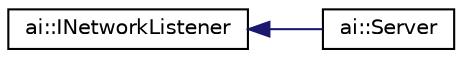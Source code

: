 digraph "Graphical Class Hierarchy"
{
  edge [fontname="Helvetica",fontsize="10",labelfontname="Helvetica",labelfontsize="10"];
  node [fontname="Helvetica",fontsize="10",shape=record];
  rankdir="LR";
  Node1 [label="ai::INetworkListener",height=0.2,width=0.4,color="black", fillcolor="white", style="filled",URL="$classai_1_1INetworkListener.html"];
  Node1 -> Node2 [dir="back",color="midnightblue",fontsize="10",style="solid",fontname="Helvetica"];
  Node2 [label="ai::Server",height=0.2,width=0.4,color="black", fillcolor="white", style="filled",URL="$classai_1_1Server.html",tooltip="The server can serialize the state of the AI and broadcast it to all connected clients. "];
}

